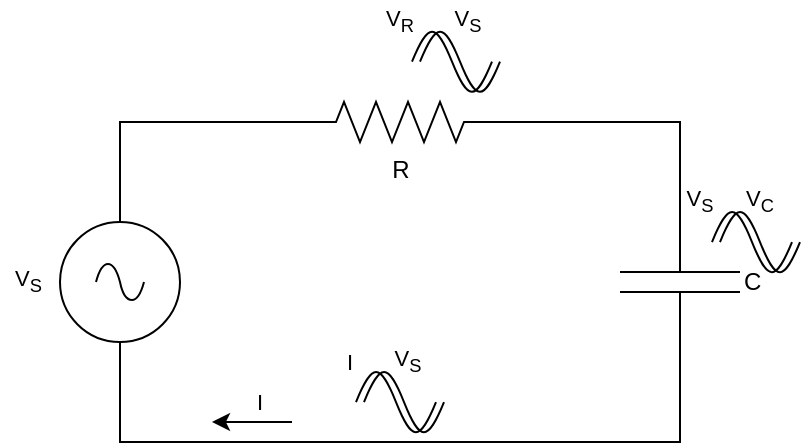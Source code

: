 <mxfile version="28.2.7">
  <diagram name="Page 1" id="Page-1">
    <mxGraphModel dx="648" dy="364" grid="1" gridSize="10" guides="1" tooltips="1" connect="1" arrows="1" fold="1" page="1" pageScale="1" pageWidth="827" pageHeight="1169" math="0" shadow="0">
      <root>
        <mxCell id="0" />
        <mxCell id="1" parent="0" />
        <mxCell id="Ujd3gYJdI7Ede4nfyPS--50" value="V&lt;sub&gt;C&lt;/sub&gt;" style="text;html=1;whiteSpace=wrap;strokeColor=none;fillColor=none;align=center;verticalAlign=middle;rounded=0;fontFamily=Helvetica;fontSize=11;fontColor=default;labelBackgroundColor=default;convertToSvg=1;" vertex="1" parent="1">
          <mxGeometry x="430" y="270" width="20" height="20" as="geometry" />
        </mxCell>
        <mxCell id="Ujd3gYJdI7Ede4nfyPS--35" value="&lt;div align=&quot;right&quot;&gt;V&lt;sub&gt;S&lt;/sub&gt;&lt;/div&gt;" style="text;html=1;whiteSpace=wrap;strokeColor=none;fillColor=none;align=right;verticalAlign=middle;rounded=0;fontFamily=Helvetica;fontSize=11;fontColor=default;labelBackgroundColor=default;convertToSvg=1;" vertex="1" parent="1">
          <mxGeometry x="60" y="305" width="23" height="30" as="geometry" />
        </mxCell>
        <mxCell id="Ujd3gYJdI7Ede4nfyPS--43" value="I" style="text;html=1;whiteSpace=wrap;strokeColor=none;fillColor=none;align=center;verticalAlign=middle;rounded=0;fontFamily=Helvetica;fontSize=11;fontColor=default;labelBackgroundColor=default;convertToSvg=1;" vertex="1" parent="1">
          <mxGeometry x="180" y="370" width="20" height="20" as="geometry" />
        </mxCell>
        <mxCell id="Ujd3gYJdI7Ede4nfyPS--44" value="I" style="text;html=1;whiteSpace=wrap;strokeColor=none;fillColor=none;align=center;verticalAlign=middle;rounded=0;fontFamily=Helvetica;fontSize=11;fontColor=default;labelBackgroundColor=default;convertToSvg=1;" vertex="1" parent="1">
          <mxGeometry x="225" y="350" width="20" height="20" as="geometry" />
        </mxCell>
        <mxCell id="Ujd3gYJdI7Ede4nfyPS--46" value="V&lt;sub&gt;S&lt;/sub&gt;" style="text;html=1;whiteSpace=wrap;strokeColor=none;fillColor=none;align=center;verticalAlign=middle;rounded=0;fontFamily=Helvetica;fontSize=11;fontColor=default;labelBackgroundColor=default;convertToSvg=1;" vertex="1" parent="1">
          <mxGeometry x="400" y="270" width="20" height="20" as="geometry" />
        </mxCell>
        <mxCell id="Ujd3gYJdI7Ede4nfyPS--48" value="V&lt;sub&gt;S&lt;/sub&gt;" style="text;html=1;whiteSpace=wrap;strokeColor=none;fillColor=none;align=center;verticalAlign=middle;rounded=0;fontFamily=Helvetica;fontSize=11;fontColor=default;labelBackgroundColor=default;convertToSvg=1;" vertex="1" parent="1">
          <mxGeometry x="284" y="179.82" width="20" height="20" as="geometry" />
        </mxCell>
        <mxCell id="Ujd3gYJdI7Ede4nfyPS--49" value="V&lt;sub&gt;R&lt;/sub&gt;" style="text;html=1;whiteSpace=wrap;strokeColor=none;fillColor=none;align=center;verticalAlign=middle;rounded=0;fontFamily=Helvetica;fontSize=11;fontColor=default;labelBackgroundColor=default;convertToSvg=1;" vertex="1" parent="1">
          <mxGeometry x="250" y="179.82" width="20" height="20" as="geometry" />
        </mxCell>
        <mxCell id="Ujd3gYJdI7Ede4nfyPS--51" value="V&lt;sub&gt;S&lt;/sub&gt;" style="text;html=1;whiteSpace=wrap;strokeColor=none;fillColor=none;align=center;verticalAlign=middle;rounded=0;fontFamily=Helvetica;fontSize=11;fontColor=default;labelBackgroundColor=default;convertToSvg=1;" vertex="1" parent="1">
          <mxGeometry x="254" y="350" width="20" height="20" as="geometry" />
        </mxCell>
        <mxCell id="Ujd3gYJdI7Ede4nfyPS--29" value="" style="pointerEvents=1;verticalLabelPosition=bottom;shadow=0;dashed=0;align=center;html=1;verticalAlign=top;shape=mxgraph.electrical.signal_sources.source;aspect=fixed;points=[[0.5,0,0],[1,0.5,0],[0.5,1,0],[0,0.5,0]];elSignalType=ac;convertToSvg=1;" vertex="1" parent="1">
          <mxGeometry x="90" y="290" width="60" height="60" as="geometry" />
        </mxCell>
        <mxCell id="Ujd3gYJdI7Ede4nfyPS--30" value="R" style="pointerEvents=1;verticalLabelPosition=bottom;shadow=0;dashed=0;align=center;html=1;verticalAlign=top;shape=mxgraph.electrical.resistors.resistor_2;convertToSvg=1;" vertex="1" parent="1">
          <mxGeometry x="210" y="230" width="100" height="20" as="geometry" />
        </mxCell>
        <mxCell id="Ujd3gYJdI7Ede4nfyPS--31" value="C" style="pointerEvents=1;verticalLabelPosition=bottom;shadow=0;dashed=0;align=left;html=1;verticalAlign=middle;shape=mxgraph.electrical.capacitors.capacitor_1;rotation=90;horizontal=0;convertToSvg=1;" vertex="1" parent="1">
          <mxGeometry x="350" y="290" width="100" height="60" as="geometry" />
        </mxCell>
        <mxCell id="Ujd3gYJdI7Ede4nfyPS--32" style="edgeStyle=orthogonalEdgeStyle;rounded=0;orthogonalLoop=1;jettySize=auto;html=1;exitX=1;exitY=0.5;exitDx=0;exitDy=0;exitPerimeter=0;entryX=0;entryY=0.5;entryDx=0;entryDy=0;entryPerimeter=0;endArrow=none;endFill=0;convertToSvg=1;" edge="1" parent="1" source="Ujd3gYJdI7Ede4nfyPS--30" target="Ujd3gYJdI7Ede4nfyPS--31">
          <mxGeometry relative="1" as="geometry" />
        </mxCell>
        <mxCell id="Ujd3gYJdI7Ede4nfyPS--33" style="edgeStyle=orthogonalEdgeStyle;shape=connector;rounded=0;orthogonalLoop=1;jettySize=auto;html=1;exitX=1;exitY=0.5;exitDx=0;exitDy=0;exitPerimeter=0;entryX=0.5;entryY=1;entryDx=0;entryDy=0;entryPerimeter=0;strokeColor=default;align=center;verticalAlign=middle;fontFamily=Helvetica;fontSize=11;fontColor=default;labelBackgroundColor=default;endArrow=none;endFill=0;convertToSvg=1;" edge="1" parent="1" source="Ujd3gYJdI7Ede4nfyPS--31" target="Ujd3gYJdI7Ede4nfyPS--29">
          <mxGeometry relative="1" as="geometry">
            <Array as="points">
              <mxPoint x="400" y="400" />
              <mxPoint x="120" y="400" />
            </Array>
          </mxGeometry>
        </mxCell>
        <mxCell id="Ujd3gYJdI7Ede4nfyPS--34" style="edgeStyle=orthogonalEdgeStyle;shape=connector;rounded=0;orthogonalLoop=1;jettySize=auto;html=1;exitX=0;exitY=0.5;exitDx=0;exitDy=0;exitPerimeter=0;entryX=0.5;entryY=0;entryDx=0;entryDy=0;entryPerimeter=0;strokeColor=default;align=center;verticalAlign=middle;fontFamily=Helvetica;fontSize=11;fontColor=default;labelBackgroundColor=default;endArrow=none;endFill=0;convertToSvg=1;" edge="1" parent="1" source="Ujd3gYJdI7Ede4nfyPS--30" target="Ujd3gYJdI7Ede4nfyPS--29">
          <mxGeometry relative="1" as="geometry" />
        </mxCell>
        <mxCell id="Ujd3gYJdI7Ede4nfyPS--36" value="" style="pointerEvents=1;verticalLabelPosition=bottom;shadow=0;dashed=0;align=center;html=1;verticalAlign=top;shape=mxgraph.electrical.waveforms.sine_wave;fontFamily=Helvetica;fontSize=11;fontColor=default;labelBackgroundColor=default;convertToSvg=1;" vertex="1" parent="1">
          <mxGeometry x="266" y="189.82" width="40" height="40.18" as="geometry" />
        </mxCell>
        <mxCell id="Ujd3gYJdI7Ede4nfyPS--37" value="" style="pointerEvents=1;verticalLabelPosition=bottom;shadow=0;dashed=0;align=center;html=1;verticalAlign=top;shape=mxgraph.electrical.waveforms.sine_wave;fontFamily=Helvetica;fontSize=11;fontColor=default;labelBackgroundColor=default;convertToSvg=1;" vertex="1" parent="1">
          <mxGeometry x="270" y="189.82" width="40" height="40.18" as="geometry" />
        </mxCell>
        <mxCell id="Ujd3gYJdI7Ede4nfyPS--38" value="" style="pointerEvents=1;verticalLabelPosition=bottom;shadow=0;dashed=0;align=center;html=1;verticalAlign=top;shape=mxgraph.electrical.waveforms.sine_wave;fontFamily=Helvetica;fontSize=11;fontColor=default;labelBackgroundColor=default;convertToSvg=1;" vertex="1" parent="1">
          <mxGeometry x="416" y="280" width="40" height="40.18" as="geometry" />
        </mxCell>
        <mxCell id="Ujd3gYJdI7Ede4nfyPS--39" value="" style="pointerEvents=1;verticalLabelPosition=bottom;shadow=0;dashed=0;align=center;html=1;verticalAlign=top;shape=mxgraph.electrical.waveforms.sine_wave;fontFamily=Helvetica;fontSize=11;fontColor=default;labelBackgroundColor=default;convertToSvg=1;" vertex="1" parent="1">
          <mxGeometry x="420" y="280" width="40" height="40.18" as="geometry" />
        </mxCell>
        <mxCell id="Ujd3gYJdI7Ede4nfyPS--40" value="" style="pointerEvents=1;verticalLabelPosition=bottom;shadow=0;dashed=0;align=center;html=1;verticalAlign=top;shape=mxgraph.electrical.waveforms.sine_wave;fontFamily=Helvetica;fontSize=11;fontColor=default;labelBackgroundColor=default;convertToSvg=1;" vertex="1" parent="1">
          <mxGeometry x="238" y="360" width="40" height="40.18" as="geometry" />
        </mxCell>
        <mxCell id="Ujd3gYJdI7Ede4nfyPS--41" value="" style="pointerEvents=1;verticalLabelPosition=bottom;shadow=0;dashed=0;align=center;html=1;verticalAlign=top;shape=mxgraph.electrical.waveforms.sine_wave;fontFamily=Helvetica;fontSize=11;fontColor=default;labelBackgroundColor=default;convertToSvg=1;" vertex="1" parent="1">
          <mxGeometry x="242" y="360" width="40" height="40.18" as="geometry" />
        </mxCell>
        <mxCell id="Ujd3gYJdI7Ede4nfyPS--42" value="" style="edgeStyle=none;orthogonalLoop=1;jettySize=auto;html=1;rounded=0;strokeColor=default;align=center;verticalAlign=middle;fontFamily=Helvetica;fontSize=11;fontColor=default;labelBackgroundColor=default;endArrow=none;endFill=0;startArrow=classic;startFill=1;convertToSvg=1;" edge="1" parent="1">
          <mxGeometry width="80" relative="1" as="geometry">
            <mxPoint x="166" y="390" as="sourcePoint" />
            <mxPoint x="206" y="390" as="targetPoint" />
            <Array as="points" />
          </mxGeometry>
        </mxCell>
      </root>
    </mxGraphModel>
  </diagram>
</mxfile>
